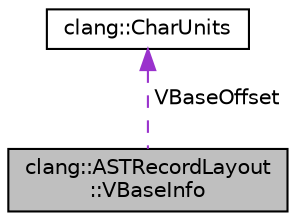 digraph "clang::ASTRecordLayout::VBaseInfo"
{
 // LATEX_PDF_SIZE
  bgcolor="transparent";
  edge [fontname="Helvetica",fontsize="10",labelfontname="Helvetica",labelfontsize="10"];
  node [fontname="Helvetica",fontsize="10",shape=record];
  Node1 [label="clang::ASTRecordLayout\l::VBaseInfo",height=0.2,width=0.4,color="black", fillcolor="grey75", style="filled", fontcolor="black",tooltip=" "];
  Node2 -> Node1 [dir="back",color="darkorchid3",fontsize="10",style="dashed",label=" VBaseOffset" ,fontname="Helvetica"];
  Node2 [label="clang::CharUnits",height=0.2,width=0.4,color="black",URL="$classclang_1_1CharUnits.html",tooltip="CharUnits - This is an opaque type for sizes expressed in character units."];
}
